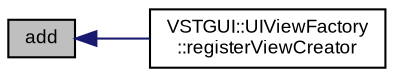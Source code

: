 digraph "add"
{
  bgcolor="transparent";
  edge [fontname="Arial",fontsize="9",labelfontname="Arial",labelfontsize="9"];
  node [fontname="Arial",fontsize="9",shape=record];
  rankdir="LR";
  Node1 [label="add",height=0.2,width=0.4,color="black", fillcolor="grey75", style="filled" fontcolor="black"];
  Node1 -> Node2 [dir="back",color="midnightblue",fontsize="9",style="solid",fontname="Arial"];
  Node2 [label="VSTGUI::UIViewFactory\l::registerViewCreator",height=0.2,width=0.4,color="black",URL="$class_v_s_t_g_u_i_1_1_u_i_view_factory.html#aa8bd27c0b05d0759c648959863ad3cef"];
}
